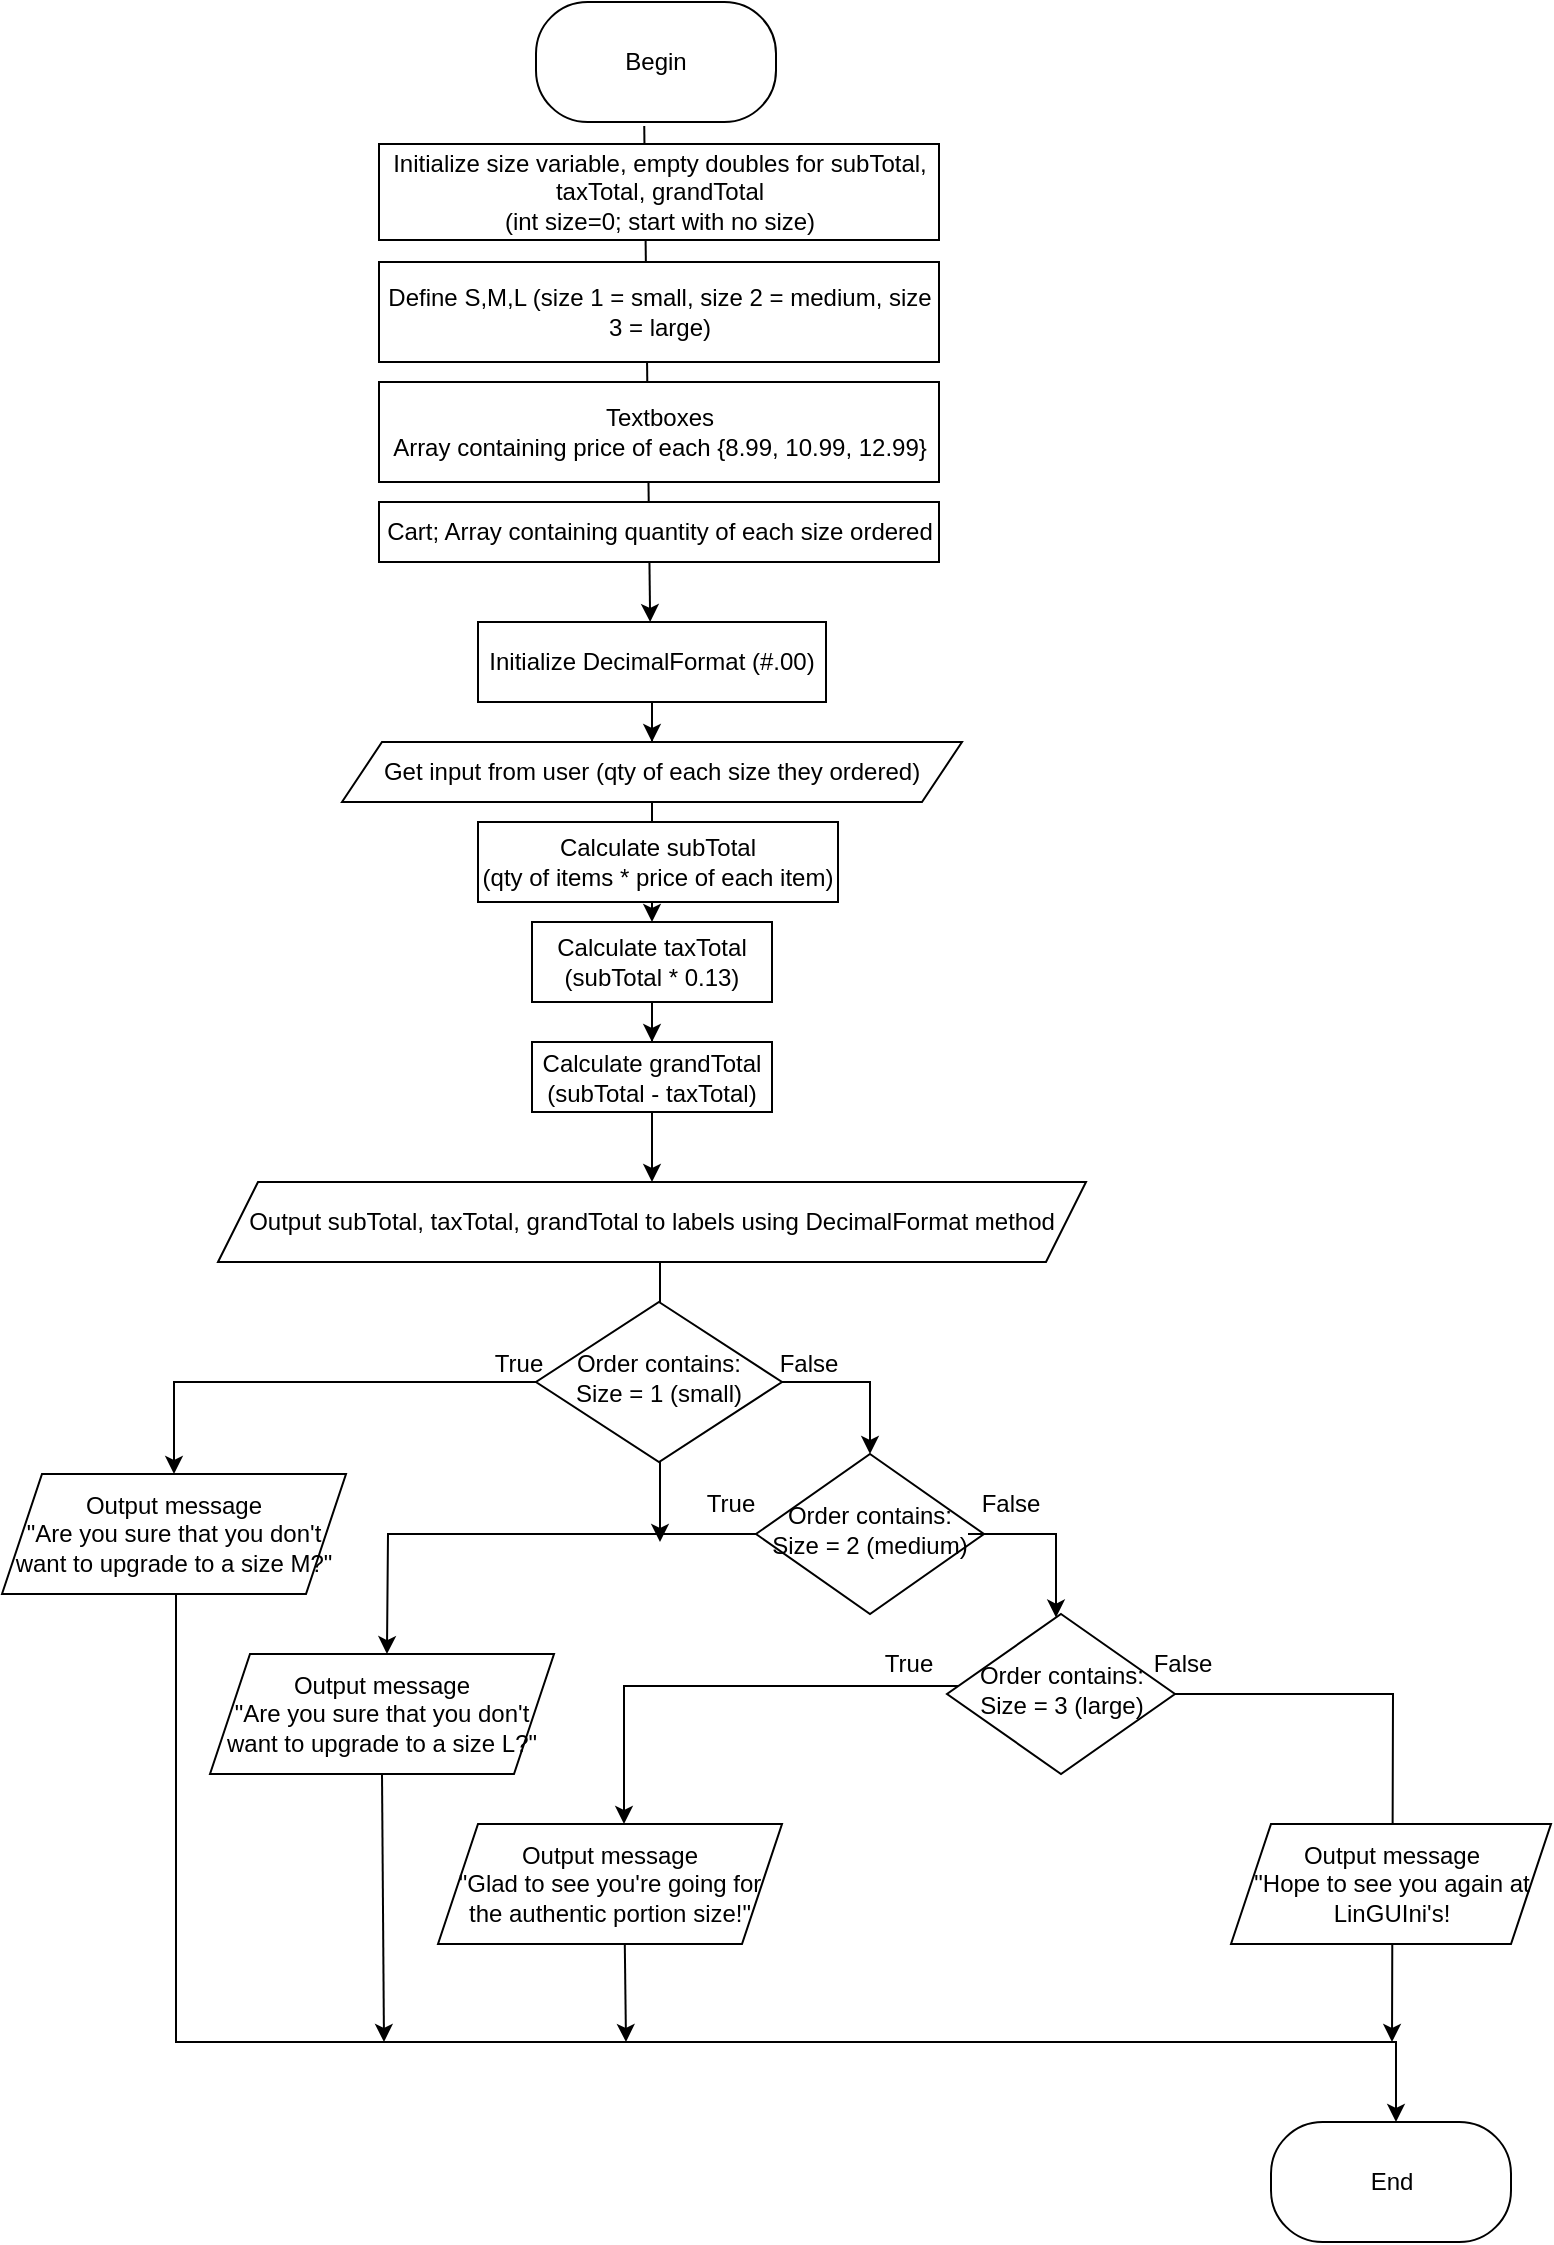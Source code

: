 <mxfile version="21.0.6" type="device"><diagram id="C5RBs43oDa-KdzZeNtuy" name="Page-1"><mxGraphModel dx="1793" dy="884" grid="1" gridSize="10" guides="1" tooltips="1" connect="1" arrows="1" fold="1" page="1" pageScale="1" pageWidth="827" pageHeight="1169" math="0" shadow="0"><root><mxCell id="WIyWlLk6GJQsqaUBKTNV-0"/><mxCell id="WIyWlLk6GJQsqaUBKTNV-1" parent="WIyWlLk6GJQsqaUBKTNV-0"/><mxCell id="055CDrb4bGZEhWVadkGv-1" value="Begin" style="rounded=1;whiteSpace=wrap;html=1;arcSize=43;" parent="WIyWlLk6GJQsqaUBKTNV-1" vertex="1"><mxGeometry x="295" y="20" width="120" height="60" as="geometry"/></mxCell><mxCell id="055CDrb4bGZEhWVadkGv-18" value="" style="edgeStyle=orthogonalEdgeStyle;rounded=0;orthogonalLoop=1;jettySize=auto;html=1;" parent="WIyWlLk6GJQsqaUBKTNV-1" edge="1"><mxGeometry relative="1" as="geometry"><mxPoint x="357" y="650" as="sourcePoint"/><mxPoint x="357" y="790" as="targetPoint"/></mxGeometry></mxCell><mxCell id="tumvP1jOYH_bmIeGJvdY-70" value="" style="edgeStyle=orthogonalEdgeStyle;rounded=0;orthogonalLoop=1;jettySize=auto;html=1;" parent="WIyWlLk6GJQsqaUBKTNV-1" source="055CDrb4bGZEhWVadkGv-6" target="tumvP1jOYH_bmIeGJvdY-62" edge="1"><mxGeometry relative="1" as="geometry"/></mxCell><mxCell id="055CDrb4bGZEhWVadkGv-6" value="Get input from user (qty of each size they ordered)" style="shape=parallelogram;perimeter=parallelogramPerimeter;whiteSpace=wrap;html=1;fixedSize=1;" parent="WIyWlLk6GJQsqaUBKTNV-1" vertex="1"><mxGeometry x="198" y="390" width="310" height="30" as="geometry"/></mxCell><mxCell id="tumvP1jOYH_bmIeGJvdY-45" value="" style="edgeStyle=orthogonalEdgeStyle;rounded=0;orthogonalLoop=1;jettySize=auto;html=1;" parent="WIyWlLk6GJQsqaUBKTNV-1" source="CjezmWmzNHY_vqCi8dF6-8" target="tumvP1jOYH_bmIeGJvdY-3" edge="1"><mxGeometry relative="1" as="geometry"><mxPoint x="84.553" y="710" as="sourcePoint"/><Array as="points"><mxPoint x="115" y="1040"/><mxPoint x="725" y="1040"/><mxPoint x="725" y="1110"/></Array></mxGeometry></mxCell><mxCell id="CjezmWmzNHY_vqCi8dF6-8" value="Output message&lt;br&gt;&quot;Are you sure that you don't want to upgrade to a size M?&quot;" style="shape=parallelogram;perimeter=parallelogramPerimeter;whiteSpace=wrap;html=1;fixedSize=1;" parent="WIyWlLk6GJQsqaUBKTNV-1" vertex="1"><mxGeometry x="28" y="756" width="172" height="60" as="geometry"/></mxCell><mxCell id="tumvP1jOYH_bmIeGJvdY-3" value="End" style="rounded=1;whiteSpace=wrap;html=1;arcSize=43;" parent="WIyWlLk6GJQsqaUBKTNV-1" vertex="1"><mxGeometry x="662.5" y="1080" width="120" height="60" as="geometry"/></mxCell><mxCell id="tumvP1jOYH_bmIeGJvdY-20" value="" style="edgeStyle=orthogonalEdgeStyle;rounded=0;orthogonalLoop=1;jettySize=auto;html=1;" parent="WIyWlLk6GJQsqaUBKTNV-1" source="tumvP1jOYH_bmIeGJvdY-16" target="tumvP1jOYH_bmIeGJvdY-17" edge="1"><mxGeometry relative="1" as="geometry"><Array as="points"><mxPoint x="462" y="710"/></Array></mxGeometry></mxCell><mxCell id="tumvP1jOYH_bmIeGJvdY-26" value="" style="edgeStyle=orthogonalEdgeStyle;rounded=0;orthogonalLoop=1;jettySize=auto;html=1;" parent="WIyWlLk6GJQsqaUBKTNV-1" source="tumvP1jOYH_bmIeGJvdY-16" target="CjezmWmzNHY_vqCi8dF6-8" edge="1"><mxGeometry relative="1" as="geometry"/></mxCell><mxCell id="tumvP1jOYH_bmIeGJvdY-16" value="Order contains:&lt;br&gt;Size = 1 (small)" style="rhombus;whiteSpace=wrap;html=1;shadow=0;fontFamily=Helvetica;fontSize=12;align=center;strokeWidth=1;spacing=6;spacingTop=-4;" parent="WIyWlLk6GJQsqaUBKTNV-1" vertex="1"><mxGeometry x="295" y="670" width="123" height="80" as="geometry"/></mxCell><mxCell id="tumvP1jOYH_bmIeGJvdY-29" value="" style="edgeStyle=orthogonalEdgeStyle;rounded=0;orthogonalLoop=1;jettySize=auto;html=1;" parent="WIyWlLk6GJQsqaUBKTNV-1" source="tumvP1jOYH_bmIeGJvdY-17" edge="1"><mxGeometry relative="1" as="geometry"><mxPoint x="220.478" y="846.015" as="targetPoint"/></mxGeometry></mxCell><mxCell id="tumvP1jOYH_bmIeGJvdY-17" value="Order contains:&lt;br&gt;Size = 2 (medium)" style="rhombus;whiteSpace=wrap;html=1;shadow=0;fontFamily=Helvetica;fontSize=12;align=center;strokeWidth=1;spacing=6;spacingTop=-4;" parent="WIyWlLk6GJQsqaUBKTNV-1" vertex="1"><mxGeometry x="405" y="746" width="114" height="80" as="geometry"/></mxCell><mxCell id="tumvP1jOYH_bmIeGJvdY-21" value="" style="edgeStyle=orthogonalEdgeStyle;rounded=0;orthogonalLoop=1;jettySize=auto;html=1;" parent="WIyWlLk6GJQsqaUBKTNV-1" target="tumvP1jOYH_bmIeGJvdY-22" edge="1"><mxGeometry relative="1" as="geometry"><mxPoint x="511" y="786" as="sourcePoint"/><Array as="points"><mxPoint x="555" y="786"/></Array></mxGeometry></mxCell><mxCell id="tumvP1jOYH_bmIeGJvdY-33" value="" style="edgeStyle=orthogonalEdgeStyle;rounded=0;orthogonalLoop=1;jettySize=auto;html=1;" parent="WIyWlLk6GJQsqaUBKTNV-1" source="tumvP1jOYH_bmIeGJvdY-22" edge="1"><mxGeometry relative="1" as="geometry"><mxPoint x="339.0" y="931.0" as="targetPoint"/><Array as="points"><mxPoint x="338.5" y="862"/></Array></mxGeometry></mxCell><mxCell id="tumvP1jOYH_bmIeGJvdY-54" value="" style="edgeStyle=orthogonalEdgeStyle;rounded=0;orthogonalLoop=1;jettySize=auto;html=1;" parent="WIyWlLk6GJQsqaUBKTNV-1" source="tumvP1jOYH_bmIeGJvdY-22" edge="1"><mxGeometry relative="1" as="geometry"><mxPoint x="723" y="1040" as="targetPoint"/></mxGeometry></mxCell><mxCell id="tumvP1jOYH_bmIeGJvdY-22" value="Order contains:&lt;br&gt;Size = 3 (large)" style="rhombus;whiteSpace=wrap;html=1;shadow=0;fontFamily=Helvetica;fontSize=12;align=center;strokeWidth=1;spacing=6;spacingTop=-4;" parent="WIyWlLk6GJQsqaUBKTNV-1" vertex="1"><mxGeometry x="500.5" y="826" width="114" height="80" as="geometry"/></mxCell><mxCell id="tumvP1jOYH_bmIeGJvdY-27" value="Output message&lt;br&gt;&quot;Are you sure that you don't want to upgrade to a size L?&quot;" style="shape=parallelogram;perimeter=parallelogramPerimeter;whiteSpace=wrap;html=1;fixedSize=1;" parent="WIyWlLk6GJQsqaUBKTNV-1" vertex="1"><mxGeometry x="132" y="846" width="172" height="60" as="geometry"/></mxCell><mxCell id="tumvP1jOYH_bmIeGJvdY-31" value="Output message&lt;br&gt;&quot;Glad to see you're going for the authentic portion size!&quot;" style="shape=parallelogram;perimeter=parallelogramPerimeter;whiteSpace=wrap;html=1;fixedSize=1;" parent="WIyWlLk6GJQsqaUBKTNV-1" vertex="1"><mxGeometry x="246" y="931" width="172" height="60" as="geometry"/></mxCell><mxCell id="tumvP1jOYH_bmIeGJvdY-37" value="True" style="text;html=1;align=center;verticalAlign=middle;resizable=0;points=[];autosize=1;strokeColor=none;fillColor=none;" parent="WIyWlLk6GJQsqaUBKTNV-1" vertex="1"><mxGeometry x="260.5" y="686" width="50" height="30" as="geometry"/></mxCell><mxCell id="tumvP1jOYH_bmIeGJvdY-38" value="False" style="text;html=1;align=center;verticalAlign=middle;resizable=0;points=[];autosize=1;strokeColor=none;fillColor=none;" parent="WIyWlLk6GJQsqaUBKTNV-1" vertex="1"><mxGeometry x="406" y="686" width="50" height="30" as="geometry"/></mxCell><mxCell id="tumvP1jOYH_bmIeGJvdY-39" value="True" style="text;html=1;align=center;verticalAlign=middle;resizable=0;points=[];autosize=1;strokeColor=none;fillColor=none;" parent="WIyWlLk6GJQsqaUBKTNV-1" vertex="1"><mxGeometry x="367" y="756" width="50" height="30" as="geometry"/></mxCell><mxCell id="tumvP1jOYH_bmIeGJvdY-40" value="False" style="text;html=1;align=center;verticalAlign=middle;resizable=0;points=[];autosize=1;strokeColor=none;fillColor=none;" parent="WIyWlLk6GJQsqaUBKTNV-1" vertex="1"><mxGeometry x="507" y="756" width="50" height="30" as="geometry"/></mxCell><mxCell id="tumvP1jOYH_bmIeGJvdY-41" value="True" style="text;html=1;align=center;verticalAlign=middle;resizable=0;points=[];autosize=1;strokeColor=none;fillColor=none;" parent="WIyWlLk6GJQsqaUBKTNV-1" vertex="1"><mxGeometry x="456" y="836" width="50" height="30" as="geometry"/></mxCell><mxCell id="tumvP1jOYH_bmIeGJvdY-42" value="False" style="text;html=1;align=center;verticalAlign=middle;resizable=0;points=[];autosize=1;strokeColor=none;fillColor=none;" parent="WIyWlLk6GJQsqaUBKTNV-1" vertex="1"><mxGeometry x="592.5" y="836" width="50" height="30" as="geometry"/></mxCell><mxCell id="tumvP1jOYH_bmIeGJvdY-48" value="" style="endArrow=classic;html=1;rounded=0;" parent="WIyWlLk6GJQsqaUBKTNV-1" edge="1"><mxGeometry width="50" height="50" relative="1" as="geometry"><mxPoint x="218" y="906" as="sourcePoint"/><mxPoint x="219" y="1040" as="targetPoint"/></mxGeometry></mxCell><mxCell id="tumvP1jOYH_bmIeGJvdY-49" value="" style="endArrow=classic;html=1;rounded=0;exitX=0.543;exitY=1;exitDx=0;exitDy=0;exitPerimeter=0;" parent="WIyWlLk6GJQsqaUBKTNV-1" source="tumvP1jOYH_bmIeGJvdY-31" edge="1"><mxGeometry width="50" height="50" relative="1" as="geometry"><mxPoint x="341" y="906" as="sourcePoint"/><mxPoint x="340" y="1040" as="targetPoint"/></mxGeometry></mxCell><mxCell id="tumvP1jOYH_bmIeGJvdY-53" value="Output message&lt;br&gt;&quot;Hope to see you again at LinGUIni's!" style="shape=parallelogram;perimeter=parallelogramPerimeter;whiteSpace=wrap;html=1;fixedSize=1;" parent="WIyWlLk6GJQsqaUBKTNV-1" vertex="1"><mxGeometry x="642.5" y="931" width="160" height="60" as="geometry"/></mxCell><mxCell id="tumvP1jOYH_bmIeGJvdY-60" value="Calculate subTotal&lt;br&gt;(qty of items * price of each item)" style="rounded=0;whiteSpace=wrap;html=1;" parent="WIyWlLk6GJQsqaUBKTNV-1" vertex="1"><mxGeometry x="266" y="430" width="180" height="40" as="geometry"/></mxCell><mxCell id="tumvP1jOYH_bmIeGJvdY-71" value="" style="edgeStyle=orthogonalEdgeStyle;rounded=0;orthogonalLoop=1;jettySize=auto;html=1;" parent="WIyWlLk6GJQsqaUBKTNV-1" source="tumvP1jOYH_bmIeGJvdY-62" target="tumvP1jOYH_bmIeGJvdY-68" edge="1"><mxGeometry relative="1" as="geometry"/></mxCell><mxCell id="tumvP1jOYH_bmIeGJvdY-62" value="Calculate taxTotal&lt;br&gt;(subTotal * 0.13)" style="rounded=0;whiteSpace=wrap;html=1;" parent="WIyWlLk6GJQsqaUBKTNV-1" vertex="1"><mxGeometry x="293" y="480" width="120" height="40" as="geometry"/></mxCell><mxCell id="tumvP1jOYH_bmIeGJvdY-67" value="" style="edgeStyle=orthogonalEdgeStyle;rounded=0;orthogonalLoop=1;jettySize=auto;html=1;" parent="WIyWlLk6GJQsqaUBKTNV-1" source="tumvP1jOYH_bmIeGJvdY-65" target="055CDrb4bGZEhWVadkGv-6" edge="1"><mxGeometry relative="1" as="geometry"/></mxCell><mxCell id="tumvP1jOYH_bmIeGJvdY-65" value="Initialize DecimalFormat (#.00)" style="rounded=0;whiteSpace=wrap;html=1;" parent="WIyWlLk6GJQsqaUBKTNV-1" vertex="1"><mxGeometry x="266" y="330" width="174" height="40" as="geometry"/></mxCell><mxCell id="tumvP1jOYH_bmIeGJvdY-82" value="" style="edgeStyle=orthogonalEdgeStyle;rounded=0;orthogonalLoop=1;jettySize=auto;html=1;" parent="WIyWlLk6GJQsqaUBKTNV-1" source="tumvP1jOYH_bmIeGJvdY-68" target="tumvP1jOYH_bmIeGJvdY-79" edge="1"><mxGeometry relative="1" as="geometry"/></mxCell><mxCell id="tumvP1jOYH_bmIeGJvdY-68" value="Calculate grandTotal&lt;br&gt;(subTotal - taxTotal)" style="rounded=0;whiteSpace=wrap;html=1;" parent="WIyWlLk6GJQsqaUBKTNV-1" vertex="1"><mxGeometry x="293" y="540" width="120" height="35" as="geometry"/></mxCell><mxCell id="tumvP1jOYH_bmIeGJvdY-77" value="" style="endArrow=classic;html=1;rounded=0;exitX=0.451;exitY=1.033;exitDx=0;exitDy=0;exitPerimeter=0;" parent="WIyWlLk6GJQsqaUBKTNV-1" source="055CDrb4bGZEhWVadkGv-1" edge="1"><mxGeometry width="50" height="50" relative="1" as="geometry"><mxPoint x="351.58" y="180" as="sourcePoint"/><mxPoint x="352.08" y="330" as="targetPoint"/></mxGeometry></mxCell><mxCell id="tumvP1jOYH_bmIeGJvdY-72" value="Initialize size variable, empty doubles for subTotal, taxTotal, grandTotal&lt;br style=&quot;border-color: var(--border-color);&quot;&gt;(int size=0; start with no size)" style="rounded=0;whiteSpace=wrap;html=1;" parent="WIyWlLk6GJQsqaUBKTNV-1" vertex="1"><mxGeometry x="216.5" y="91" width="280" height="48" as="geometry"/></mxCell><mxCell id="tumvP1jOYH_bmIeGJvdY-74" value="Define S,M,L (size 1 = small, size 2 = medium, size 3 = large)" style="rounded=0;whiteSpace=wrap;html=1;" parent="WIyWlLk6GJQsqaUBKTNV-1" vertex="1"><mxGeometry x="216.5" y="150" width="280" height="50" as="geometry"/></mxCell><mxCell id="tumvP1jOYH_bmIeGJvdY-75" value="Textboxes&lt;br style=&quot;border-color: var(--border-color);&quot;&gt;Array containing price of each {8.99, 10.99, 12.99}" style="rounded=0;whiteSpace=wrap;html=1;" parent="WIyWlLk6GJQsqaUBKTNV-1" vertex="1"><mxGeometry x="216.5" y="210" width="280" height="50" as="geometry"/></mxCell><mxCell id="tumvP1jOYH_bmIeGJvdY-76" value="Cart; Array containing quantity of each size ordered" style="rounded=0;whiteSpace=wrap;html=1;" parent="WIyWlLk6GJQsqaUBKTNV-1" vertex="1"><mxGeometry x="216.5" y="270" width="280" height="30" as="geometry"/></mxCell><mxCell id="tumvP1jOYH_bmIeGJvdY-79" value="Output subTotal, taxTotal, grandTotal to labels using DecimalFormat method" style="shape=parallelogram;perimeter=parallelogramPerimeter;whiteSpace=wrap;html=1;fixedSize=1;" parent="WIyWlLk6GJQsqaUBKTNV-1" vertex="1"><mxGeometry x="136" y="610" width="434" height="40" as="geometry"/></mxCell></root></mxGraphModel></diagram></mxfile>